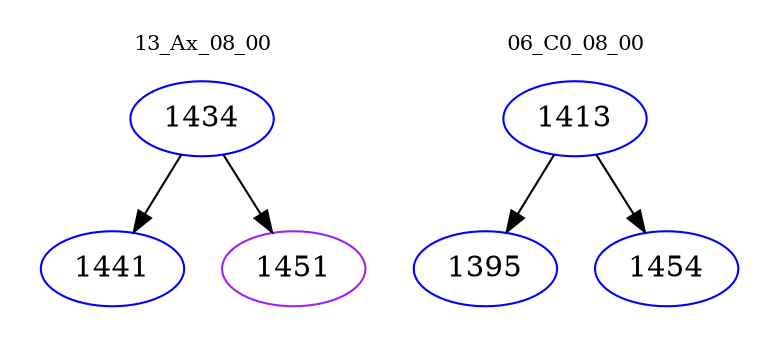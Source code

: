 digraph{
subgraph cluster_0 {
color = white
label = "13_Ax_08_00";
fontsize=10;
T0_1434 [label="1434", color="blue"]
T0_1434 -> T0_1441 [color="black"]
T0_1441 [label="1441", color="blue"]
T0_1434 -> T0_1451 [color="black"]
T0_1451 [label="1451", color="purple"]
}
subgraph cluster_1 {
color = white
label = "06_C0_08_00";
fontsize=10;
T1_1413 [label="1413", color="blue"]
T1_1413 -> T1_1395 [color="black"]
T1_1395 [label="1395", color="blue"]
T1_1413 -> T1_1454 [color="black"]
T1_1454 [label="1454", color="blue"]
}
}
